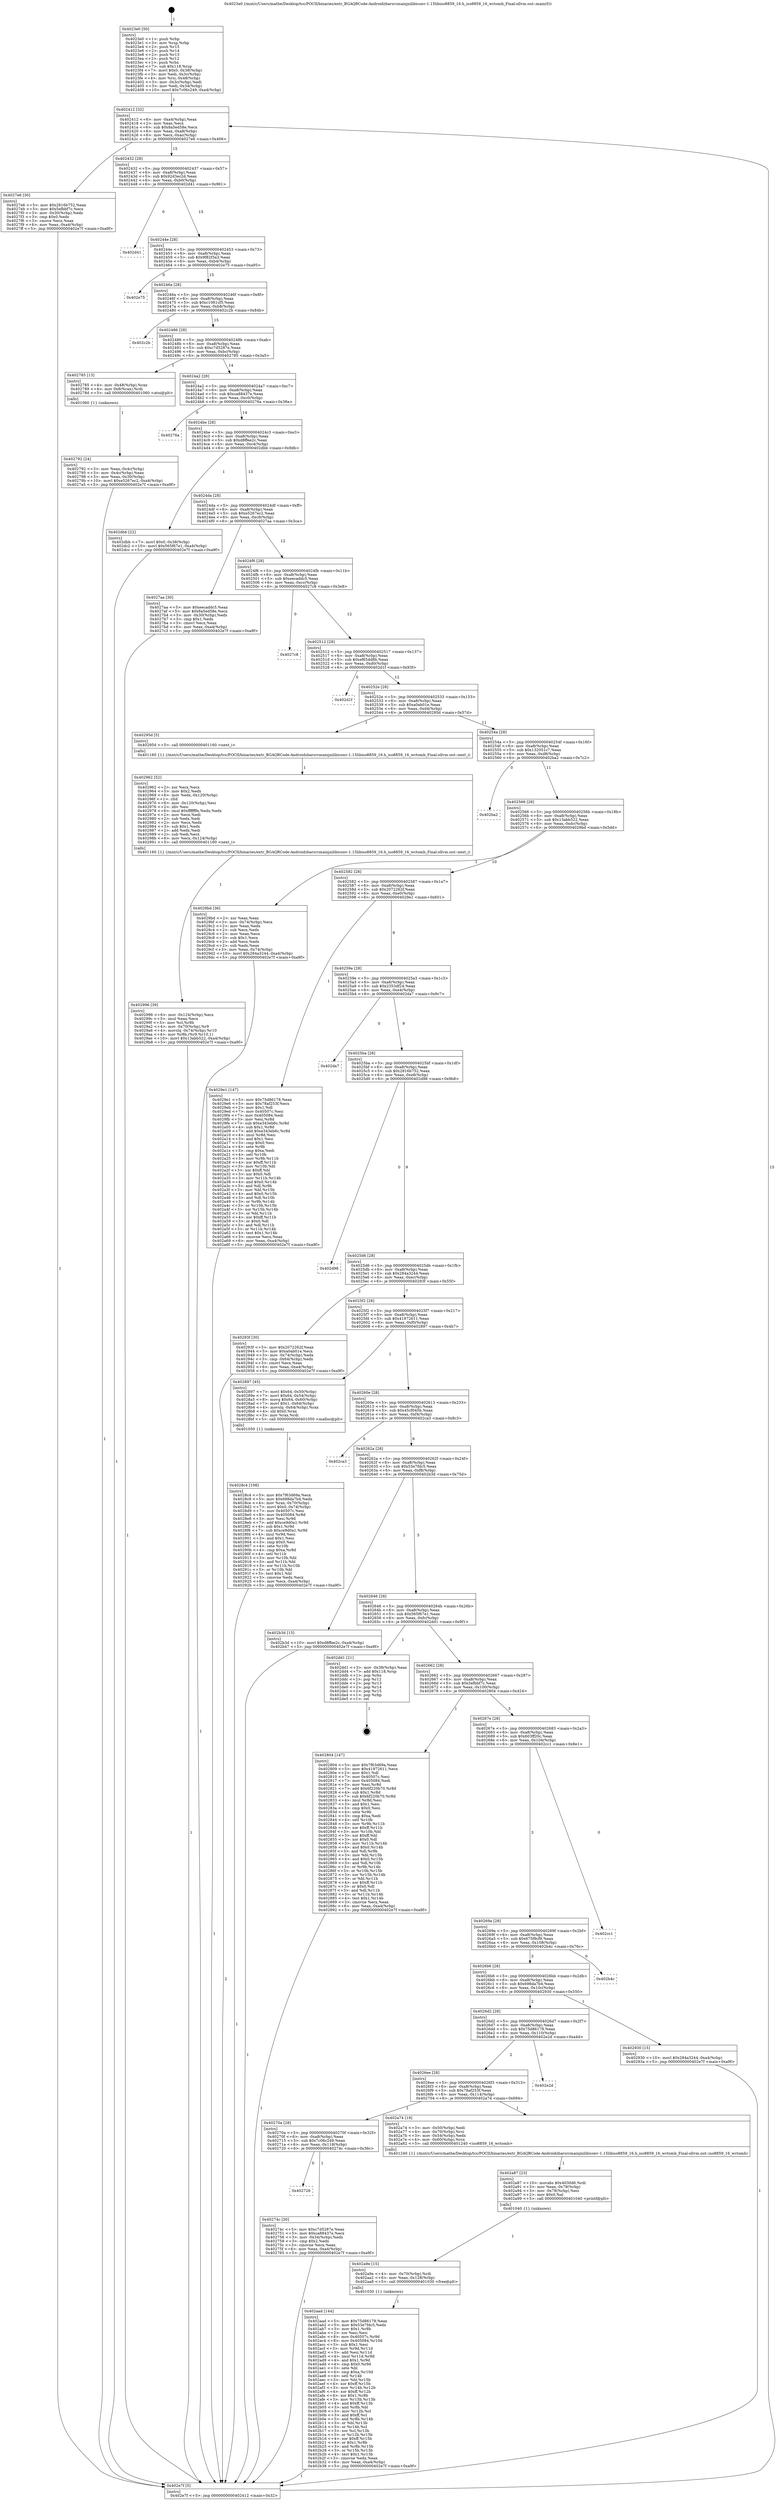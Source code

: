 digraph "0x4023e0" {
  label = "0x4023e0 (/mnt/c/Users/mathe/Desktop/tcc/POCII/binaries/extr_BGAQRCode-Androidzbarsrcmainjnilibiconv-1.15libiso8859_16.h_iso8859_16_wctomb_Final-ollvm.out::main(0))"
  labelloc = "t"
  node[shape=record]

  Entry [label="",width=0.3,height=0.3,shape=circle,fillcolor=black,style=filled]
  "0x402412" [label="{
     0x402412 [32]\l
     | [instrs]\l
     &nbsp;&nbsp;0x402412 \<+6\>: mov -0xa4(%rbp),%eax\l
     &nbsp;&nbsp;0x402418 \<+2\>: mov %eax,%ecx\l
     &nbsp;&nbsp;0x40241a \<+6\>: sub $0x8a5ed58e,%ecx\l
     &nbsp;&nbsp;0x402420 \<+6\>: mov %eax,-0xa8(%rbp)\l
     &nbsp;&nbsp;0x402426 \<+6\>: mov %ecx,-0xac(%rbp)\l
     &nbsp;&nbsp;0x40242c \<+6\>: je 00000000004027e6 \<main+0x406\>\l
  }"]
  "0x4027e6" [label="{
     0x4027e6 [30]\l
     | [instrs]\l
     &nbsp;&nbsp;0x4027e6 \<+5\>: mov $0x2816b752,%eax\l
     &nbsp;&nbsp;0x4027eb \<+5\>: mov $0x5efbbf7c,%ecx\l
     &nbsp;&nbsp;0x4027f0 \<+3\>: mov -0x30(%rbp),%edx\l
     &nbsp;&nbsp;0x4027f3 \<+3\>: cmp $0x0,%edx\l
     &nbsp;&nbsp;0x4027f6 \<+3\>: cmove %ecx,%eax\l
     &nbsp;&nbsp;0x4027f9 \<+6\>: mov %eax,-0xa4(%rbp)\l
     &nbsp;&nbsp;0x4027ff \<+5\>: jmp 0000000000402e7f \<main+0xa9f\>\l
  }"]
  "0x402432" [label="{
     0x402432 [28]\l
     | [instrs]\l
     &nbsp;&nbsp;0x402432 \<+5\>: jmp 0000000000402437 \<main+0x57\>\l
     &nbsp;&nbsp;0x402437 \<+6\>: mov -0xa8(%rbp),%eax\l
     &nbsp;&nbsp;0x40243d \<+5\>: sub $0x92d3ec2d,%eax\l
     &nbsp;&nbsp;0x402442 \<+6\>: mov %eax,-0xb0(%rbp)\l
     &nbsp;&nbsp;0x402448 \<+6\>: je 0000000000402d41 \<main+0x961\>\l
  }"]
  Exit [label="",width=0.3,height=0.3,shape=circle,fillcolor=black,style=filled,peripheries=2]
  "0x402d41" [label="{
     0x402d41\l
  }", style=dashed]
  "0x40244e" [label="{
     0x40244e [28]\l
     | [instrs]\l
     &nbsp;&nbsp;0x40244e \<+5\>: jmp 0000000000402453 \<main+0x73\>\l
     &nbsp;&nbsp;0x402453 \<+6\>: mov -0xa8(%rbp),%eax\l
     &nbsp;&nbsp;0x402459 \<+5\>: sub $0x9f82f3a3,%eax\l
     &nbsp;&nbsp;0x40245e \<+6\>: mov %eax,-0xb4(%rbp)\l
     &nbsp;&nbsp;0x402464 \<+6\>: je 0000000000402e75 \<main+0xa95\>\l
  }"]
  "0x402aad" [label="{
     0x402aad [144]\l
     | [instrs]\l
     &nbsp;&nbsp;0x402aad \<+5\>: mov $0x75d86178,%eax\l
     &nbsp;&nbsp;0x402ab2 \<+5\>: mov $0x53e7fdc5,%edx\l
     &nbsp;&nbsp;0x402ab7 \<+3\>: mov $0x1,%r8b\l
     &nbsp;&nbsp;0x402aba \<+2\>: xor %esi,%esi\l
     &nbsp;&nbsp;0x402abc \<+8\>: mov 0x40507c,%r9d\l
     &nbsp;&nbsp;0x402ac4 \<+8\>: mov 0x405084,%r10d\l
     &nbsp;&nbsp;0x402acc \<+3\>: sub $0x1,%esi\l
     &nbsp;&nbsp;0x402acf \<+3\>: mov %r9d,%r11d\l
     &nbsp;&nbsp;0x402ad2 \<+3\>: add %esi,%r11d\l
     &nbsp;&nbsp;0x402ad5 \<+4\>: imul %r11d,%r9d\l
     &nbsp;&nbsp;0x402ad9 \<+4\>: and $0x1,%r9d\l
     &nbsp;&nbsp;0x402add \<+4\>: cmp $0x0,%r9d\l
     &nbsp;&nbsp;0x402ae1 \<+3\>: sete %bl\l
     &nbsp;&nbsp;0x402ae4 \<+4\>: cmp $0xa,%r10d\l
     &nbsp;&nbsp;0x402ae8 \<+4\>: setl %r14b\l
     &nbsp;&nbsp;0x402aec \<+3\>: mov %bl,%r15b\l
     &nbsp;&nbsp;0x402aef \<+4\>: xor $0xff,%r15b\l
     &nbsp;&nbsp;0x402af3 \<+3\>: mov %r14b,%r12b\l
     &nbsp;&nbsp;0x402af6 \<+4\>: xor $0xff,%r12b\l
     &nbsp;&nbsp;0x402afa \<+4\>: xor $0x1,%r8b\l
     &nbsp;&nbsp;0x402afe \<+3\>: mov %r15b,%r13b\l
     &nbsp;&nbsp;0x402b01 \<+4\>: and $0xff,%r13b\l
     &nbsp;&nbsp;0x402b05 \<+3\>: and %r8b,%bl\l
     &nbsp;&nbsp;0x402b08 \<+3\>: mov %r12b,%cl\l
     &nbsp;&nbsp;0x402b0b \<+3\>: and $0xff,%cl\l
     &nbsp;&nbsp;0x402b0e \<+3\>: and %r8b,%r14b\l
     &nbsp;&nbsp;0x402b11 \<+3\>: or %bl,%r13b\l
     &nbsp;&nbsp;0x402b14 \<+3\>: or %r14b,%cl\l
     &nbsp;&nbsp;0x402b17 \<+3\>: xor %cl,%r13b\l
     &nbsp;&nbsp;0x402b1a \<+3\>: or %r12b,%r15b\l
     &nbsp;&nbsp;0x402b1d \<+4\>: xor $0xff,%r15b\l
     &nbsp;&nbsp;0x402b21 \<+4\>: or $0x1,%r8b\l
     &nbsp;&nbsp;0x402b25 \<+3\>: and %r8b,%r15b\l
     &nbsp;&nbsp;0x402b28 \<+3\>: or %r15b,%r13b\l
     &nbsp;&nbsp;0x402b2b \<+4\>: test $0x1,%r13b\l
     &nbsp;&nbsp;0x402b2f \<+3\>: cmovne %edx,%eax\l
     &nbsp;&nbsp;0x402b32 \<+6\>: mov %eax,-0xa4(%rbp)\l
     &nbsp;&nbsp;0x402b38 \<+5\>: jmp 0000000000402e7f \<main+0xa9f\>\l
  }"]
  "0x402e75" [label="{
     0x402e75\l
  }", style=dashed]
  "0x40246a" [label="{
     0x40246a [28]\l
     | [instrs]\l
     &nbsp;&nbsp;0x40246a \<+5\>: jmp 000000000040246f \<main+0x8f\>\l
     &nbsp;&nbsp;0x40246f \<+6\>: mov -0xa8(%rbp),%eax\l
     &nbsp;&nbsp;0x402475 \<+5\>: sub $0xc1081cf5,%eax\l
     &nbsp;&nbsp;0x40247a \<+6\>: mov %eax,-0xb8(%rbp)\l
     &nbsp;&nbsp;0x402480 \<+6\>: je 0000000000402c2b \<main+0x84b\>\l
  }"]
  "0x402a9e" [label="{
     0x402a9e [15]\l
     | [instrs]\l
     &nbsp;&nbsp;0x402a9e \<+4\>: mov -0x70(%rbp),%rdi\l
     &nbsp;&nbsp;0x402aa2 \<+6\>: mov %eax,-0x128(%rbp)\l
     &nbsp;&nbsp;0x402aa8 \<+5\>: call 0000000000401030 \<free@plt\>\l
     | [calls]\l
     &nbsp;&nbsp;0x401030 \{1\} (unknown)\l
  }"]
  "0x402c2b" [label="{
     0x402c2b\l
  }", style=dashed]
  "0x402486" [label="{
     0x402486 [28]\l
     | [instrs]\l
     &nbsp;&nbsp;0x402486 \<+5\>: jmp 000000000040248b \<main+0xab\>\l
     &nbsp;&nbsp;0x40248b \<+6\>: mov -0xa8(%rbp),%eax\l
     &nbsp;&nbsp;0x402491 \<+5\>: sub $0xc7d5287e,%eax\l
     &nbsp;&nbsp;0x402496 \<+6\>: mov %eax,-0xbc(%rbp)\l
     &nbsp;&nbsp;0x40249c \<+6\>: je 0000000000402785 \<main+0x3a5\>\l
  }"]
  "0x402a87" [label="{
     0x402a87 [23]\l
     | [instrs]\l
     &nbsp;&nbsp;0x402a87 \<+10\>: movabs $0x4030d6,%rdi\l
     &nbsp;&nbsp;0x402a91 \<+3\>: mov %eax,-0x78(%rbp)\l
     &nbsp;&nbsp;0x402a94 \<+3\>: mov -0x78(%rbp),%esi\l
     &nbsp;&nbsp;0x402a97 \<+2\>: mov $0x0,%al\l
     &nbsp;&nbsp;0x402a99 \<+5\>: call 0000000000401040 \<printf@plt\>\l
     | [calls]\l
     &nbsp;&nbsp;0x401040 \{1\} (unknown)\l
  }"]
  "0x402785" [label="{
     0x402785 [13]\l
     | [instrs]\l
     &nbsp;&nbsp;0x402785 \<+4\>: mov -0x48(%rbp),%rax\l
     &nbsp;&nbsp;0x402789 \<+4\>: mov 0x8(%rax),%rdi\l
     &nbsp;&nbsp;0x40278d \<+5\>: call 0000000000401060 \<atoi@plt\>\l
     | [calls]\l
     &nbsp;&nbsp;0x401060 \{1\} (unknown)\l
  }"]
  "0x4024a2" [label="{
     0x4024a2 [28]\l
     | [instrs]\l
     &nbsp;&nbsp;0x4024a2 \<+5\>: jmp 00000000004024a7 \<main+0xc7\>\l
     &nbsp;&nbsp;0x4024a7 \<+6\>: mov -0xa8(%rbp),%eax\l
     &nbsp;&nbsp;0x4024ad \<+5\>: sub $0xca88437e,%eax\l
     &nbsp;&nbsp;0x4024b2 \<+6\>: mov %eax,-0xc0(%rbp)\l
     &nbsp;&nbsp;0x4024b8 \<+6\>: je 000000000040276a \<main+0x38a\>\l
  }"]
  "0x402996" [label="{
     0x402996 [39]\l
     | [instrs]\l
     &nbsp;&nbsp;0x402996 \<+6\>: mov -0x124(%rbp),%ecx\l
     &nbsp;&nbsp;0x40299c \<+3\>: imul %eax,%ecx\l
     &nbsp;&nbsp;0x40299f \<+3\>: mov %cl,%r8b\l
     &nbsp;&nbsp;0x4029a2 \<+4\>: mov -0x70(%rbp),%r9\l
     &nbsp;&nbsp;0x4029a6 \<+4\>: movslq -0x74(%rbp),%r10\l
     &nbsp;&nbsp;0x4029aa \<+4\>: mov %r8b,(%r9,%r10,1)\l
     &nbsp;&nbsp;0x4029ae \<+10\>: movl $0x13abb522,-0xa4(%rbp)\l
     &nbsp;&nbsp;0x4029b8 \<+5\>: jmp 0000000000402e7f \<main+0xa9f\>\l
  }"]
  "0x40276a" [label="{
     0x40276a\l
  }", style=dashed]
  "0x4024be" [label="{
     0x4024be [28]\l
     | [instrs]\l
     &nbsp;&nbsp;0x4024be \<+5\>: jmp 00000000004024c3 \<main+0xe3\>\l
     &nbsp;&nbsp;0x4024c3 \<+6\>: mov -0xa8(%rbp),%eax\l
     &nbsp;&nbsp;0x4024c9 \<+5\>: sub $0xd8ffee2c,%eax\l
     &nbsp;&nbsp;0x4024ce \<+6\>: mov %eax,-0xc4(%rbp)\l
     &nbsp;&nbsp;0x4024d4 \<+6\>: je 0000000000402dbb \<main+0x9db\>\l
  }"]
  "0x402962" [label="{
     0x402962 [52]\l
     | [instrs]\l
     &nbsp;&nbsp;0x402962 \<+2\>: xor %ecx,%ecx\l
     &nbsp;&nbsp;0x402964 \<+5\>: mov $0x2,%edx\l
     &nbsp;&nbsp;0x402969 \<+6\>: mov %edx,-0x120(%rbp)\l
     &nbsp;&nbsp;0x40296f \<+1\>: cltd\l
     &nbsp;&nbsp;0x402970 \<+6\>: mov -0x120(%rbp),%esi\l
     &nbsp;&nbsp;0x402976 \<+2\>: idiv %esi\l
     &nbsp;&nbsp;0x402978 \<+6\>: imul $0xfffffffe,%edx,%edx\l
     &nbsp;&nbsp;0x40297e \<+2\>: mov %ecx,%edi\l
     &nbsp;&nbsp;0x402980 \<+2\>: sub %edx,%edi\l
     &nbsp;&nbsp;0x402982 \<+2\>: mov %ecx,%edx\l
     &nbsp;&nbsp;0x402984 \<+3\>: sub $0x1,%edx\l
     &nbsp;&nbsp;0x402987 \<+2\>: add %edx,%edi\l
     &nbsp;&nbsp;0x402989 \<+2\>: sub %edi,%ecx\l
     &nbsp;&nbsp;0x40298b \<+6\>: mov %ecx,-0x124(%rbp)\l
     &nbsp;&nbsp;0x402991 \<+5\>: call 0000000000401160 \<next_i\>\l
     | [calls]\l
     &nbsp;&nbsp;0x401160 \{1\} (/mnt/c/Users/mathe/Desktop/tcc/POCII/binaries/extr_BGAQRCode-Androidzbarsrcmainjnilibiconv-1.15libiso8859_16.h_iso8859_16_wctomb_Final-ollvm.out::next_i)\l
  }"]
  "0x402dbb" [label="{
     0x402dbb [22]\l
     | [instrs]\l
     &nbsp;&nbsp;0x402dbb \<+7\>: movl $0x0,-0x38(%rbp)\l
     &nbsp;&nbsp;0x402dc2 \<+10\>: movl $0x565f67e1,-0xa4(%rbp)\l
     &nbsp;&nbsp;0x402dcc \<+5\>: jmp 0000000000402e7f \<main+0xa9f\>\l
  }"]
  "0x4024da" [label="{
     0x4024da [28]\l
     | [instrs]\l
     &nbsp;&nbsp;0x4024da \<+5\>: jmp 00000000004024df \<main+0xff\>\l
     &nbsp;&nbsp;0x4024df \<+6\>: mov -0xa8(%rbp),%eax\l
     &nbsp;&nbsp;0x4024e5 \<+5\>: sub $0xe5267ec2,%eax\l
     &nbsp;&nbsp;0x4024ea \<+6\>: mov %eax,-0xc8(%rbp)\l
     &nbsp;&nbsp;0x4024f0 \<+6\>: je 00000000004027aa \<main+0x3ca\>\l
  }"]
  "0x4028c4" [label="{
     0x4028c4 [108]\l
     | [instrs]\l
     &nbsp;&nbsp;0x4028c4 \<+5\>: mov $0x7f63d69a,%ecx\l
     &nbsp;&nbsp;0x4028c9 \<+5\>: mov $0x698da7b4,%edx\l
     &nbsp;&nbsp;0x4028ce \<+4\>: mov %rax,-0x70(%rbp)\l
     &nbsp;&nbsp;0x4028d2 \<+7\>: movl $0x0,-0x74(%rbp)\l
     &nbsp;&nbsp;0x4028d9 \<+7\>: mov 0x40507c,%esi\l
     &nbsp;&nbsp;0x4028e0 \<+8\>: mov 0x405084,%r8d\l
     &nbsp;&nbsp;0x4028e8 \<+3\>: mov %esi,%r9d\l
     &nbsp;&nbsp;0x4028eb \<+7\>: add $0xce9d0a1,%r9d\l
     &nbsp;&nbsp;0x4028f2 \<+4\>: sub $0x1,%r9d\l
     &nbsp;&nbsp;0x4028f6 \<+7\>: sub $0xce9d0a1,%r9d\l
     &nbsp;&nbsp;0x4028fd \<+4\>: imul %r9d,%esi\l
     &nbsp;&nbsp;0x402901 \<+3\>: and $0x1,%esi\l
     &nbsp;&nbsp;0x402904 \<+3\>: cmp $0x0,%esi\l
     &nbsp;&nbsp;0x402907 \<+4\>: sete %r10b\l
     &nbsp;&nbsp;0x40290b \<+4\>: cmp $0xa,%r8d\l
     &nbsp;&nbsp;0x40290f \<+4\>: setl %r11b\l
     &nbsp;&nbsp;0x402913 \<+3\>: mov %r10b,%bl\l
     &nbsp;&nbsp;0x402916 \<+3\>: and %r11b,%bl\l
     &nbsp;&nbsp;0x402919 \<+3\>: xor %r11b,%r10b\l
     &nbsp;&nbsp;0x40291c \<+3\>: or %r10b,%bl\l
     &nbsp;&nbsp;0x40291f \<+3\>: test $0x1,%bl\l
     &nbsp;&nbsp;0x402922 \<+3\>: cmovne %edx,%ecx\l
     &nbsp;&nbsp;0x402925 \<+6\>: mov %ecx,-0xa4(%rbp)\l
     &nbsp;&nbsp;0x40292b \<+5\>: jmp 0000000000402e7f \<main+0xa9f\>\l
  }"]
  "0x4027aa" [label="{
     0x4027aa [30]\l
     | [instrs]\l
     &nbsp;&nbsp;0x4027aa \<+5\>: mov $0xeecaddc5,%eax\l
     &nbsp;&nbsp;0x4027af \<+5\>: mov $0x8a5ed58e,%ecx\l
     &nbsp;&nbsp;0x4027b4 \<+3\>: mov -0x30(%rbp),%edx\l
     &nbsp;&nbsp;0x4027b7 \<+3\>: cmp $0x1,%edx\l
     &nbsp;&nbsp;0x4027ba \<+3\>: cmovl %ecx,%eax\l
     &nbsp;&nbsp;0x4027bd \<+6\>: mov %eax,-0xa4(%rbp)\l
     &nbsp;&nbsp;0x4027c3 \<+5\>: jmp 0000000000402e7f \<main+0xa9f\>\l
  }"]
  "0x4024f6" [label="{
     0x4024f6 [28]\l
     | [instrs]\l
     &nbsp;&nbsp;0x4024f6 \<+5\>: jmp 00000000004024fb \<main+0x11b\>\l
     &nbsp;&nbsp;0x4024fb \<+6\>: mov -0xa8(%rbp),%eax\l
     &nbsp;&nbsp;0x402501 \<+5\>: sub $0xeecaddc5,%eax\l
     &nbsp;&nbsp;0x402506 \<+6\>: mov %eax,-0xcc(%rbp)\l
     &nbsp;&nbsp;0x40250c \<+6\>: je 00000000004027c8 \<main+0x3e8\>\l
  }"]
  "0x402792" [label="{
     0x402792 [24]\l
     | [instrs]\l
     &nbsp;&nbsp;0x402792 \<+3\>: mov %eax,-0x4c(%rbp)\l
     &nbsp;&nbsp;0x402795 \<+3\>: mov -0x4c(%rbp),%eax\l
     &nbsp;&nbsp;0x402798 \<+3\>: mov %eax,-0x30(%rbp)\l
     &nbsp;&nbsp;0x40279b \<+10\>: movl $0xe5267ec2,-0xa4(%rbp)\l
     &nbsp;&nbsp;0x4027a5 \<+5\>: jmp 0000000000402e7f \<main+0xa9f\>\l
  }"]
  "0x4027c8" [label="{
     0x4027c8\l
  }", style=dashed]
  "0x402512" [label="{
     0x402512 [28]\l
     | [instrs]\l
     &nbsp;&nbsp;0x402512 \<+5\>: jmp 0000000000402517 \<main+0x137\>\l
     &nbsp;&nbsp;0x402517 \<+6\>: mov -0xa8(%rbp),%eax\l
     &nbsp;&nbsp;0x40251d \<+5\>: sub $0xef654d8b,%eax\l
     &nbsp;&nbsp;0x402522 \<+6\>: mov %eax,-0xd0(%rbp)\l
     &nbsp;&nbsp;0x402528 \<+6\>: je 0000000000402d1f \<main+0x93f\>\l
  }"]
  "0x4023e0" [label="{
     0x4023e0 [50]\l
     | [instrs]\l
     &nbsp;&nbsp;0x4023e0 \<+1\>: push %rbp\l
     &nbsp;&nbsp;0x4023e1 \<+3\>: mov %rsp,%rbp\l
     &nbsp;&nbsp;0x4023e4 \<+2\>: push %r15\l
     &nbsp;&nbsp;0x4023e6 \<+2\>: push %r14\l
     &nbsp;&nbsp;0x4023e8 \<+2\>: push %r13\l
     &nbsp;&nbsp;0x4023ea \<+2\>: push %r12\l
     &nbsp;&nbsp;0x4023ec \<+1\>: push %rbx\l
     &nbsp;&nbsp;0x4023ed \<+7\>: sub $0x118,%rsp\l
     &nbsp;&nbsp;0x4023f4 \<+7\>: movl $0x0,-0x38(%rbp)\l
     &nbsp;&nbsp;0x4023fb \<+3\>: mov %edi,-0x3c(%rbp)\l
     &nbsp;&nbsp;0x4023fe \<+4\>: mov %rsi,-0x48(%rbp)\l
     &nbsp;&nbsp;0x402402 \<+3\>: mov -0x3c(%rbp),%edi\l
     &nbsp;&nbsp;0x402405 \<+3\>: mov %edi,-0x34(%rbp)\l
     &nbsp;&nbsp;0x402408 \<+10\>: movl $0x7c06c249,-0xa4(%rbp)\l
  }"]
  "0x402d1f" [label="{
     0x402d1f\l
  }", style=dashed]
  "0x40252e" [label="{
     0x40252e [28]\l
     | [instrs]\l
     &nbsp;&nbsp;0x40252e \<+5\>: jmp 0000000000402533 \<main+0x153\>\l
     &nbsp;&nbsp;0x402533 \<+6\>: mov -0xa8(%rbp),%eax\l
     &nbsp;&nbsp;0x402539 \<+5\>: sub $0xa0ab01e,%eax\l
     &nbsp;&nbsp;0x40253e \<+6\>: mov %eax,-0xd4(%rbp)\l
     &nbsp;&nbsp;0x402544 \<+6\>: je 000000000040295d \<main+0x57d\>\l
  }"]
  "0x402e7f" [label="{
     0x402e7f [5]\l
     | [instrs]\l
     &nbsp;&nbsp;0x402e7f \<+5\>: jmp 0000000000402412 \<main+0x32\>\l
  }"]
  "0x40295d" [label="{
     0x40295d [5]\l
     | [instrs]\l
     &nbsp;&nbsp;0x40295d \<+5\>: call 0000000000401160 \<next_i\>\l
     | [calls]\l
     &nbsp;&nbsp;0x401160 \{1\} (/mnt/c/Users/mathe/Desktop/tcc/POCII/binaries/extr_BGAQRCode-Androidzbarsrcmainjnilibiconv-1.15libiso8859_16.h_iso8859_16_wctomb_Final-ollvm.out::next_i)\l
  }"]
  "0x40254a" [label="{
     0x40254a [28]\l
     | [instrs]\l
     &nbsp;&nbsp;0x40254a \<+5\>: jmp 000000000040254f \<main+0x16f\>\l
     &nbsp;&nbsp;0x40254f \<+6\>: mov -0xa8(%rbp),%eax\l
     &nbsp;&nbsp;0x402555 \<+5\>: sub $0x132051c7,%eax\l
     &nbsp;&nbsp;0x40255a \<+6\>: mov %eax,-0xd8(%rbp)\l
     &nbsp;&nbsp;0x402560 \<+6\>: je 0000000000402ba2 \<main+0x7c2\>\l
  }"]
  "0x402726" [label="{
     0x402726\l
  }", style=dashed]
  "0x402ba2" [label="{
     0x402ba2\l
  }", style=dashed]
  "0x402566" [label="{
     0x402566 [28]\l
     | [instrs]\l
     &nbsp;&nbsp;0x402566 \<+5\>: jmp 000000000040256b \<main+0x18b\>\l
     &nbsp;&nbsp;0x40256b \<+6\>: mov -0xa8(%rbp),%eax\l
     &nbsp;&nbsp;0x402571 \<+5\>: sub $0x13abb522,%eax\l
     &nbsp;&nbsp;0x402576 \<+6\>: mov %eax,-0xdc(%rbp)\l
     &nbsp;&nbsp;0x40257c \<+6\>: je 00000000004029bd \<main+0x5dd\>\l
  }"]
  "0x40274c" [label="{
     0x40274c [30]\l
     | [instrs]\l
     &nbsp;&nbsp;0x40274c \<+5\>: mov $0xc7d5287e,%eax\l
     &nbsp;&nbsp;0x402751 \<+5\>: mov $0xca88437e,%ecx\l
     &nbsp;&nbsp;0x402756 \<+3\>: mov -0x34(%rbp),%edx\l
     &nbsp;&nbsp;0x402759 \<+3\>: cmp $0x2,%edx\l
     &nbsp;&nbsp;0x40275c \<+3\>: cmovne %ecx,%eax\l
     &nbsp;&nbsp;0x40275f \<+6\>: mov %eax,-0xa4(%rbp)\l
     &nbsp;&nbsp;0x402765 \<+5\>: jmp 0000000000402e7f \<main+0xa9f\>\l
  }"]
  "0x4029bd" [label="{
     0x4029bd [36]\l
     | [instrs]\l
     &nbsp;&nbsp;0x4029bd \<+2\>: xor %eax,%eax\l
     &nbsp;&nbsp;0x4029bf \<+3\>: mov -0x74(%rbp),%ecx\l
     &nbsp;&nbsp;0x4029c2 \<+2\>: mov %eax,%edx\l
     &nbsp;&nbsp;0x4029c4 \<+2\>: sub %ecx,%edx\l
     &nbsp;&nbsp;0x4029c6 \<+2\>: mov %eax,%ecx\l
     &nbsp;&nbsp;0x4029c8 \<+3\>: sub $0x1,%ecx\l
     &nbsp;&nbsp;0x4029cb \<+2\>: add %ecx,%edx\l
     &nbsp;&nbsp;0x4029cd \<+2\>: sub %edx,%eax\l
     &nbsp;&nbsp;0x4029cf \<+3\>: mov %eax,-0x74(%rbp)\l
     &nbsp;&nbsp;0x4029d2 \<+10\>: movl $0x284a3244,-0xa4(%rbp)\l
     &nbsp;&nbsp;0x4029dc \<+5\>: jmp 0000000000402e7f \<main+0xa9f\>\l
  }"]
  "0x402582" [label="{
     0x402582 [28]\l
     | [instrs]\l
     &nbsp;&nbsp;0x402582 \<+5\>: jmp 0000000000402587 \<main+0x1a7\>\l
     &nbsp;&nbsp;0x402587 \<+6\>: mov -0xa8(%rbp),%eax\l
     &nbsp;&nbsp;0x40258d \<+5\>: sub $0x2072262f,%eax\l
     &nbsp;&nbsp;0x402592 \<+6\>: mov %eax,-0xe0(%rbp)\l
     &nbsp;&nbsp;0x402598 \<+6\>: je 00000000004029e1 \<main+0x601\>\l
  }"]
  "0x40270a" [label="{
     0x40270a [28]\l
     | [instrs]\l
     &nbsp;&nbsp;0x40270a \<+5\>: jmp 000000000040270f \<main+0x32f\>\l
     &nbsp;&nbsp;0x40270f \<+6\>: mov -0xa8(%rbp),%eax\l
     &nbsp;&nbsp;0x402715 \<+5\>: sub $0x7c06c249,%eax\l
     &nbsp;&nbsp;0x40271a \<+6\>: mov %eax,-0x118(%rbp)\l
     &nbsp;&nbsp;0x402720 \<+6\>: je 000000000040274c \<main+0x36c\>\l
  }"]
  "0x4029e1" [label="{
     0x4029e1 [147]\l
     | [instrs]\l
     &nbsp;&nbsp;0x4029e1 \<+5\>: mov $0x75d86178,%eax\l
     &nbsp;&nbsp;0x4029e6 \<+5\>: mov $0x78af253f,%ecx\l
     &nbsp;&nbsp;0x4029eb \<+2\>: mov $0x1,%dl\l
     &nbsp;&nbsp;0x4029ed \<+7\>: mov 0x40507c,%esi\l
     &nbsp;&nbsp;0x4029f4 \<+7\>: mov 0x405084,%edi\l
     &nbsp;&nbsp;0x4029fb \<+3\>: mov %esi,%r8d\l
     &nbsp;&nbsp;0x4029fe \<+7\>: sub $0xe343eb6c,%r8d\l
     &nbsp;&nbsp;0x402a05 \<+4\>: sub $0x1,%r8d\l
     &nbsp;&nbsp;0x402a09 \<+7\>: add $0xe343eb6c,%r8d\l
     &nbsp;&nbsp;0x402a10 \<+4\>: imul %r8d,%esi\l
     &nbsp;&nbsp;0x402a14 \<+3\>: and $0x1,%esi\l
     &nbsp;&nbsp;0x402a17 \<+3\>: cmp $0x0,%esi\l
     &nbsp;&nbsp;0x402a1a \<+4\>: sete %r9b\l
     &nbsp;&nbsp;0x402a1e \<+3\>: cmp $0xa,%edi\l
     &nbsp;&nbsp;0x402a21 \<+4\>: setl %r10b\l
     &nbsp;&nbsp;0x402a25 \<+3\>: mov %r9b,%r11b\l
     &nbsp;&nbsp;0x402a28 \<+4\>: xor $0xff,%r11b\l
     &nbsp;&nbsp;0x402a2c \<+3\>: mov %r10b,%bl\l
     &nbsp;&nbsp;0x402a2f \<+3\>: xor $0xff,%bl\l
     &nbsp;&nbsp;0x402a32 \<+3\>: xor $0x0,%dl\l
     &nbsp;&nbsp;0x402a35 \<+3\>: mov %r11b,%r14b\l
     &nbsp;&nbsp;0x402a38 \<+4\>: and $0x0,%r14b\l
     &nbsp;&nbsp;0x402a3c \<+3\>: and %dl,%r9b\l
     &nbsp;&nbsp;0x402a3f \<+3\>: mov %bl,%r15b\l
     &nbsp;&nbsp;0x402a42 \<+4\>: and $0x0,%r15b\l
     &nbsp;&nbsp;0x402a46 \<+3\>: and %dl,%r10b\l
     &nbsp;&nbsp;0x402a49 \<+3\>: or %r9b,%r14b\l
     &nbsp;&nbsp;0x402a4c \<+3\>: or %r10b,%r15b\l
     &nbsp;&nbsp;0x402a4f \<+3\>: xor %r15b,%r14b\l
     &nbsp;&nbsp;0x402a52 \<+3\>: or %bl,%r11b\l
     &nbsp;&nbsp;0x402a55 \<+4\>: xor $0xff,%r11b\l
     &nbsp;&nbsp;0x402a59 \<+3\>: or $0x0,%dl\l
     &nbsp;&nbsp;0x402a5c \<+3\>: and %dl,%r11b\l
     &nbsp;&nbsp;0x402a5f \<+3\>: or %r11b,%r14b\l
     &nbsp;&nbsp;0x402a62 \<+4\>: test $0x1,%r14b\l
     &nbsp;&nbsp;0x402a66 \<+3\>: cmovne %ecx,%eax\l
     &nbsp;&nbsp;0x402a69 \<+6\>: mov %eax,-0xa4(%rbp)\l
     &nbsp;&nbsp;0x402a6f \<+5\>: jmp 0000000000402e7f \<main+0xa9f\>\l
  }"]
  "0x40259e" [label="{
     0x40259e [28]\l
     | [instrs]\l
     &nbsp;&nbsp;0x40259e \<+5\>: jmp 00000000004025a3 \<main+0x1c3\>\l
     &nbsp;&nbsp;0x4025a3 \<+6\>: mov -0xa8(%rbp),%eax\l
     &nbsp;&nbsp;0x4025a9 \<+5\>: sub $0x2353df24,%eax\l
     &nbsp;&nbsp;0x4025ae \<+6\>: mov %eax,-0xe4(%rbp)\l
     &nbsp;&nbsp;0x4025b4 \<+6\>: je 0000000000402da7 \<main+0x9c7\>\l
  }"]
  "0x402a74" [label="{
     0x402a74 [19]\l
     | [instrs]\l
     &nbsp;&nbsp;0x402a74 \<+3\>: mov -0x50(%rbp),%edi\l
     &nbsp;&nbsp;0x402a77 \<+4\>: mov -0x70(%rbp),%rsi\l
     &nbsp;&nbsp;0x402a7b \<+3\>: mov -0x54(%rbp),%edx\l
     &nbsp;&nbsp;0x402a7e \<+4\>: mov -0x60(%rbp),%rcx\l
     &nbsp;&nbsp;0x402a82 \<+5\>: call 0000000000401240 \<iso8859_16_wctomb\>\l
     | [calls]\l
     &nbsp;&nbsp;0x401240 \{1\} (/mnt/c/Users/mathe/Desktop/tcc/POCII/binaries/extr_BGAQRCode-Androidzbarsrcmainjnilibiconv-1.15libiso8859_16.h_iso8859_16_wctomb_Final-ollvm.out::iso8859_16_wctomb)\l
  }"]
  "0x402da7" [label="{
     0x402da7\l
  }", style=dashed]
  "0x4025ba" [label="{
     0x4025ba [28]\l
     | [instrs]\l
     &nbsp;&nbsp;0x4025ba \<+5\>: jmp 00000000004025bf \<main+0x1df\>\l
     &nbsp;&nbsp;0x4025bf \<+6\>: mov -0xa8(%rbp),%eax\l
     &nbsp;&nbsp;0x4025c5 \<+5\>: sub $0x2816b752,%eax\l
     &nbsp;&nbsp;0x4025ca \<+6\>: mov %eax,-0xe8(%rbp)\l
     &nbsp;&nbsp;0x4025d0 \<+6\>: je 0000000000402d98 \<main+0x9b8\>\l
  }"]
  "0x4026ee" [label="{
     0x4026ee [28]\l
     | [instrs]\l
     &nbsp;&nbsp;0x4026ee \<+5\>: jmp 00000000004026f3 \<main+0x313\>\l
     &nbsp;&nbsp;0x4026f3 \<+6\>: mov -0xa8(%rbp),%eax\l
     &nbsp;&nbsp;0x4026f9 \<+5\>: sub $0x78af253f,%eax\l
     &nbsp;&nbsp;0x4026fe \<+6\>: mov %eax,-0x114(%rbp)\l
     &nbsp;&nbsp;0x402704 \<+6\>: je 0000000000402a74 \<main+0x694\>\l
  }"]
  "0x402d98" [label="{
     0x402d98\l
  }", style=dashed]
  "0x4025d6" [label="{
     0x4025d6 [28]\l
     | [instrs]\l
     &nbsp;&nbsp;0x4025d6 \<+5\>: jmp 00000000004025db \<main+0x1fb\>\l
     &nbsp;&nbsp;0x4025db \<+6\>: mov -0xa8(%rbp),%eax\l
     &nbsp;&nbsp;0x4025e1 \<+5\>: sub $0x284a3244,%eax\l
     &nbsp;&nbsp;0x4025e6 \<+6\>: mov %eax,-0xec(%rbp)\l
     &nbsp;&nbsp;0x4025ec \<+6\>: je 000000000040293f \<main+0x55f\>\l
  }"]
  "0x402e2d" [label="{
     0x402e2d\l
  }", style=dashed]
  "0x40293f" [label="{
     0x40293f [30]\l
     | [instrs]\l
     &nbsp;&nbsp;0x40293f \<+5\>: mov $0x2072262f,%eax\l
     &nbsp;&nbsp;0x402944 \<+5\>: mov $0xa0ab01e,%ecx\l
     &nbsp;&nbsp;0x402949 \<+3\>: mov -0x74(%rbp),%edx\l
     &nbsp;&nbsp;0x40294c \<+3\>: cmp -0x64(%rbp),%edx\l
     &nbsp;&nbsp;0x40294f \<+3\>: cmovl %ecx,%eax\l
     &nbsp;&nbsp;0x402952 \<+6\>: mov %eax,-0xa4(%rbp)\l
     &nbsp;&nbsp;0x402958 \<+5\>: jmp 0000000000402e7f \<main+0xa9f\>\l
  }"]
  "0x4025f2" [label="{
     0x4025f2 [28]\l
     | [instrs]\l
     &nbsp;&nbsp;0x4025f2 \<+5\>: jmp 00000000004025f7 \<main+0x217\>\l
     &nbsp;&nbsp;0x4025f7 \<+6\>: mov -0xa8(%rbp),%eax\l
     &nbsp;&nbsp;0x4025fd \<+5\>: sub $0x41972611,%eax\l
     &nbsp;&nbsp;0x402602 \<+6\>: mov %eax,-0xf0(%rbp)\l
     &nbsp;&nbsp;0x402608 \<+6\>: je 0000000000402897 \<main+0x4b7\>\l
  }"]
  "0x4026d2" [label="{
     0x4026d2 [28]\l
     | [instrs]\l
     &nbsp;&nbsp;0x4026d2 \<+5\>: jmp 00000000004026d7 \<main+0x2f7\>\l
     &nbsp;&nbsp;0x4026d7 \<+6\>: mov -0xa8(%rbp),%eax\l
     &nbsp;&nbsp;0x4026dd \<+5\>: sub $0x75d86178,%eax\l
     &nbsp;&nbsp;0x4026e2 \<+6\>: mov %eax,-0x110(%rbp)\l
     &nbsp;&nbsp;0x4026e8 \<+6\>: je 0000000000402e2d \<main+0xa4d\>\l
  }"]
  "0x402897" [label="{
     0x402897 [45]\l
     | [instrs]\l
     &nbsp;&nbsp;0x402897 \<+7\>: movl $0x64,-0x50(%rbp)\l
     &nbsp;&nbsp;0x40289e \<+7\>: movl $0x64,-0x54(%rbp)\l
     &nbsp;&nbsp;0x4028a5 \<+8\>: movq $0x64,-0x60(%rbp)\l
     &nbsp;&nbsp;0x4028ad \<+7\>: movl $0x1,-0x64(%rbp)\l
     &nbsp;&nbsp;0x4028b4 \<+4\>: movslq -0x64(%rbp),%rax\l
     &nbsp;&nbsp;0x4028b8 \<+4\>: shl $0x0,%rax\l
     &nbsp;&nbsp;0x4028bc \<+3\>: mov %rax,%rdi\l
     &nbsp;&nbsp;0x4028bf \<+5\>: call 0000000000401050 \<malloc@plt\>\l
     | [calls]\l
     &nbsp;&nbsp;0x401050 \{1\} (unknown)\l
  }"]
  "0x40260e" [label="{
     0x40260e [28]\l
     | [instrs]\l
     &nbsp;&nbsp;0x40260e \<+5\>: jmp 0000000000402613 \<main+0x233\>\l
     &nbsp;&nbsp;0x402613 \<+6\>: mov -0xa8(%rbp),%eax\l
     &nbsp;&nbsp;0x402619 \<+5\>: sub $0x45cf045b,%eax\l
     &nbsp;&nbsp;0x40261e \<+6\>: mov %eax,-0xf4(%rbp)\l
     &nbsp;&nbsp;0x402624 \<+6\>: je 0000000000402ca3 \<main+0x8c3\>\l
  }"]
  "0x402930" [label="{
     0x402930 [15]\l
     | [instrs]\l
     &nbsp;&nbsp;0x402930 \<+10\>: movl $0x284a3244,-0xa4(%rbp)\l
     &nbsp;&nbsp;0x40293a \<+5\>: jmp 0000000000402e7f \<main+0xa9f\>\l
  }"]
  "0x402ca3" [label="{
     0x402ca3\l
  }", style=dashed]
  "0x40262a" [label="{
     0x40262a [28]\l
     | [instrs]\l
     &nbsp;&nbsp;0x40262a \<+5\>: jmp 000000000040262f \<main+0x24f\>\l
     &nbsp;&nbsp;0x40262f \<+6\>: mov -0xa8(%rbp),%eax\l
     &nbsp;&nbsp;0x402635 \<+5\>: sub $0x53e7fdc5,%eax\l
     &nbsp;&nbsp;0x40263a \<+6\>: mov %eax,-0xf8(%rbp)\l
     &nbsp;&nbsp;0x402640 \<+6\>: je 0000000000402b3d \<main+0x75d\>\l
  }"]
  "0x4026b6" [label="{
     0x4026b6 [28]\l
     | [instrs]\l
     &nbsp;&nbsp;0x4026b6 \<+5\>: jmp 00000000004026bb \<main+0x2db\>\l
     &nbsp;&nbsp;0x4026bb \<+6\>: mov -0xa8(%rbp),%eax\l
     &nbsp;&nbsp;0x4026c1 \<+5\>: sub $0x698da7b4,%eax\l
     &nbsp;&nbsp;0x4026c6 \<+6\>: mov %eax,-0x10c(%rbp)\l
     &nbsp;&nbsp;0x4026cc \<+6\>: je 0000000000402930 \<main+0x550\>\l
  }"]
  "0x402b3d" [label="{
     0x402b3d [15]\l
     | [instrs]\l
     &nbsp;&nbsp;0x402b3d \<+10\>: movl $0xd8ffee2c,-0xa4(%rbp)\l
     &nbsp;&nbsp;0x402b47 \<+5\>: jmp 0000000000402e7f \<main+0xa9f\>\l
  }"]
  "0x402646" [label="{
     0x402646 [28]\l
     | [instrs]\l
     &nbsp;&nbsp;0x402646 \<+5\>: jmp 000000000040264b \<main+0x26b\>\l
     &nbsp;&nbsp;0x40264b \<+6\>: mov -0xa8(%rbp),%eax\l
     &nbsp;&nbsp;0x402651 \<+5\>: sub $0x565f67e1,%eax\l
     &nbsp;&nbsp;0x402656 \<+6\>: mov %eax,-0xfc(%rbp)\l
     &nbsp;&nbsp;0x40265c \<+6\>: je 0000000000402dd1 \<main+0x9f1\>\l
  }"]
  "0x402b4c" [label="{
     0x402b4c\l
  }", style=dashed]
  "0x402dd1" [label="{
     0x402dd1 [21]\l
     | [instrs]\l
     &nbsp;&nbsp;0x402dd1 \<+3\>: mov -0x38(%rbp),%eax\l
     &nbsp;&nbsp;0x402dd4 \<+7\>: add $0x118,%rsp\l
     &nbsp;&nbsp;0x402ddb \<+1\>: pop %rbx\l
     &nbsp;&nbsp;0x402ddc \<+2\>: pop %r12\l
     &nbsp;&nbsp;0x402dde \<+2\>: pop %r13\l
     &nbsp;&nbsp;0x402de0 \<+2\>: pop %r14\l
     &nbsp;&nbsp;0x402de2 \<+2\>: pop %r15\l
     &nbsp;&nbsp;0x402de4 \<+1\>: pop %rbp\l
     &nbsp;&nbsp;0x402de5 \<+1\>: ret\l
  }"]
  "0x402662" [label="{
     0x402662 [28]\l
     | [instrs]\l
     &nbsp;&nbsp;0x402662 \<+5\>: jmp 0000000000402667 \<main+0x287\>\l
     &nbsp;&nbsp;0x402667 \<+6\>: mov -0xa8(%rbp),%eax\l
     &nbsp;&nbsp;0x40266d \<+5\>: sub $0x5efbbf7c,%eax\l
     &nbsp;&nbsp;0x402672 \<+6\>: mov %eax,-0x100(%rbp)\l
     &nbsp;&nbsp;0x402678 \<+6\>: je 0000000000402804 \<main+0x424\>\l
  }"]
  "0x40269a" [label="{
     0x40269a [28]\l
     | [instrs]\l
     &nbsp;&nbsp;0x40269a \<+5\>: jmp 000000000040269f \<main+0x2bf\>\l
     &nbsp;&nbsp;0x40269f \<+6\>: mov -0xa8(%rbp),%eax\l
     &nbsp;&nbsp;0x4026a5 \<+5\>: sub $0x675f9cf9,%eax\l
     &nbsp;&nbsp;0x4026aa \<+6\>: mov %eax,-0x108(%rbp)\l
     &nbsp;&nbsp;0x4026b0 \<+6\>: je 0000000000402b4c \<main+0x76c\>\l
  }"]
  "0x402804" [label="{
     0x402804 [147]\l
     | [instrs]\l
     &nbsp;&nbsp;0x402804 \<+5\>: mov $0x7f63d69a,%eax\l
     &nbsp;&nbsp;0x402809 \<+5\>: mov $0x41972611,%ecx\l
     &nbsp;&nbsp;0x40280e \<+2\>: mov $0x1,%dl\l
     &nbsp;&nbsp;0x402810 \<+7\>: mov 0x40507c,%esi\l
     &nbsp;&nbsp;0x402817 \<+7\>: mov 0x405084,%edi\l
     &nbsp;&nbsp;0x40281e \<+3\>: mov %esi,%r8d\l
     &nbsp;&nbsp;0x402821 \<+7\>: add $0x6f220b70,%r8d\l
     &nbsp;&nbsp;0x402828 \<+4\>: sub $0x1,%r8d\l
     &nbsp;&nbsp;0x40282c \<+7\>: sub $0x6f220b70,%r8d\l
     &nbsp;&nbsp;0x402833 \<+4\>: imul %r8d,%esi\l
     &nbsp;&nbsp;0x402837 \<+3\>: and $0x1,%esi\l
     &nbsp;&nbsp;0x40283a \<+3\>: cmp $0x0,%esi\l
     &nbsp;&nbsp;0x40283d \<+4\>: sete %r9b\l
     &nbsp;&nbsp;0x402841 \<+3\>: cmp $0xa,%edi\l
     &nbsp;&nbsp;0x402844 \<+4\>: setl %r10b\l
     &nbsp;&nbsp;0x402848 \<+3\>: mov %r9b,%r11b\l
     &nbsp;&nbsp;0x40284b \<+4\>: xor $0xff,%r11b\l
     &nbsp;&nbsp;0x40284f \<+3\>: mov %r10b,%bl\l
     &nbsp;&nbsp;0x402852 \<+3\>: xor $0xff,%bl\l
     &nbsp;&nbsp;0x402855 \<+3\>: xor $0x0,%dl\l
     &nbsp;&nbsp;0x402858 \<+3\>: mov %r11b,%r14b\l
     &nbsp;&nbsp;0x40285b \<+4\>: and $0x0,%r14b\l
     &nbsp;&nbsp;0x40285f \<+3\>: and %dl,%r9b\l
     &nbsp;&nbsp;0x402862 \<+3\>: mov %bl,%r15b\l
     &nbsp;&nbsp;0x402865 \<+4\>: and $0x0,%r15b\l
     &nbsp;&nbsp;0x402869 \<+3\>: and %dl,%r10b\l
     &nbsp;&nbsp;0x40286c \<+3\>: or %r9b,%r14b\l
     &nbsp;&nbsp;0x40286f \<+3\>: or %r10b,%r15b\l
     &nbsp;&nbsp;0x402872 \<+3\>: xor %r15b,%r14b\l
     &nbsp;&nbsp;0x402875 \<+3\>: or %bl,%r11b\l
     &nbsp;&nbsp;0x402878 \<+4\>: xor $0xff,%r11b\l
     &nbsp;&nbsp;0x40287c \<+3\>: or $0x0,%dl\l
     &nbsp;&nbsp;0x40287f \<+3\>: and %dl,%r11b\l
     &nbsp;&nbsp;0x402882 \<+3\>: or %r11b,%r14b\l
     &nbsp;&nbsp;0x402885 \<+4\>: test $0x1,%r14b\l
     &nbsp;&nbsp;0x402889 \<+3\>: cmovne %ecx,%eax\l
     &nbsp;&nbsp;0x40288c \<+6\>: mov %eax,-0xa4(%rbp)\l
     &nbsp;&nbsp;0x402892 \<+5\>: jmp 0000000000402e7f \<main+0xa9f\>\l
  }"]
  "0x40267e" [label="{
     0x40267e [28]\l
     | [instrs]\l
     &nbsp;&nbsp;0x40267e \<+5\>: jmp 0000000000402683 \<main+0x2a3\>\l
     &nbsp;&nbsp;0x402683 \<+6\>: mov -0xa8(%rbp),%eax\l
     &nbsp;&nbsp;0x402689 \<+5\>: sub $0x603ff20c,%eax\l
     &nbsp;&nbsp;0x40268e \<+6\>: mov %eax,-0x104(%rbp)\l
     &nbsp;&nbsp;0x402694 \<+6\>: je 0000000000402cc1 \<main+0x8e1\>\l
  }"]
  "0x402cc1" [label="{
     0x402cc1\l
  }", style=dashed]
  Entry -> "0x4023e0" [label=" 1"]
  "0x402412" -> "0x4027e6" [label=" 1"]
  "0x402412" -> "0x402432" [label=" 15"]
  "0x402dd1" -> Exit [label=" 1"]
  "0x402432" -> "0x402d41" [label=" 0"]
  "0x402432" -> "0x40244e" [label=" 15"]
  "0x402dbb" -> "0x402e7f" [label=" 1"]
  "0x40244e" -> "0x402e75" [label=" 0"]
  "0x40244e" -> "0x40246a" [label=" 15"]
  "0x402b3d" -> "0x402e7f" [label=" 1"]
  "0x40246a" -> "0x402c2b" [label=" 0"]
  "0x40246a" -> "0x402486" [label=" 15"]
  "0x402aad" -> "0x402e7f" [label=" 1"]
  "0x402486" -> "0x402785" [label=" 1"]
  "0x402486" -> "0x4024a2" [label=" 14"]
  "0x402a9e" -> "0x402aad" [label=" 1"]
  "0x4024a2" -> "0x40276a" [label=" 0"]
  "0x4024a2" -> "0x4024be" [label=" 14"]
  "0x402a87" -> "0x402a9e" [label=" 1"]
  "0x4024be" -> "0x402dbb" [label=" 1"]
  "0x4024be" -> "0x4024da" [label=" 13"]
  "0x402a74" -> "0x402a87" [label=" 1"]
  "0x4024da" -> "0x4027aa" [label=" 1"]
  "0x4024da" -> "0x4024f6" [label=" 12"]
  "0x4029e1" -> "0x402e7f" [label=" 1"]
  "0x4024f6" -> "0x4027c8" [label=" 0"]
  "0x4024f6" -> "0x402512" [label=" 12"]
  "0x4029bd" -> "0x402e7f" [label=" 1"]
  "0x402512" -> "0x402d1f" [label=" 0"]
  "0x402512" -> "0x40252e" [label=" 12"]
  "0x402996" -> "0x402e7f" [label=" 1"]
  "0x40252e" -> "0x40295d" [label=" 1"]
  "0x40252e" -> "0x40254a" [label=" 11"]
  "0x402962" -> "0x402996" [label=" 1"]
  "0x40254a" -> "0x402ba2" [label=" 0"]
  "0x40254a" -> "0x402566" [label=" 11"]
  "0x40295d" -> "0x402962" [label=" 1"]
  "0x402566" -> "0x4029bd" [label=" 1"]
  "0x402566" -> "0x402582" [label=" 10"]
  "0x40293f" -> "0x402e7f" [label=" 2"]
  "0x402582" -> "0x4029e1" [label=" 1"]
  "0x402582" -> "0x40259e" [label=" 9"]
  "0x4028c4" -> "0x402e7f" [label=" 1"]
  "0x40259e" -> "0x402da7" [label=" 0"]
  "0x40259e" -> "0x4025ba" [label=" 9"]
  "0x402897" -> "0x4028c4" [label=" 1"]
  "0x4025ba" -> "0x402d98" [label=" 0"]
  "0x4025ba" -> "0x4025d6" [label=" 9"]
  "0x4027e6" -> "0x402e7f" [label=" 1"]
  "0x4025d6" -> "0x40293f" [label=" 2"]
  "0x4025d6" -> "0x4025f2" [label=" 7"]
  "0x4027aa" -> "0x402e7f" [label=" 1"]
  "0x4025f2" -> "0x402897" [label=" 1"]
  "0x4025f2" -> "0x40260e" [label=" 6"]
  "0x402785" -> "0x402792" [label=" 1"]
  "0x40260e" -> "0x402ca3" [label=" 0"]
  "0x40260e" -> "0x40262a" [label=" 6"]
  "0x402e7f" -> "0x402412" [label=" 15"]
  "0x40262a" -> "0x402b3d" [label=" 1"]
  "0x40262a" -> "0x402646" [label=" 5"]
  "0x40274c" -> "0x402e7f" [label=" 1"]
  "0x402646" -> "0x402dd1" [label=" 1"]
  "0x402646" -> "0x402662" [label=" 4"]
  "0x40270a" -> "0x402726" [label=" 0"]
  "0x402662" -> "0x402804" [label=" 1"]
  "0x402662" -> "0x40267e" [label=" 3"]
  "0x402930" -> "0x402e7f" [label=" 1"]
  "0x40267e" -> "0x402cc1" [label=" 0"]
  "0x40267e" -> "0x40269a" [label=" 3"]
  "0x40270a" -> "0x40274c" [label=" 1"]
  "0x40269a" -> "0x402b4c" [label=" 0"]
  "0x40269a" -> "0x4026b6" [label=" 3"]
  "0x4023e0" -> "0x402412" [label=" 1"]
  "0x4026b6" -> "0x402930" [label=" 1"]
  "0x4026b6" -> "0x4026d2" [label=" 2"]
  "0x402792" -> "0x402e7f" [label=" 1"]
  "0x4026d2" -> "0x402e2d" [label=" 0"]
  "0x4026d2" -> "0x4026ee" [label=" 2"]
  "0x402804" -> "0x402e7f" [label=" 1"]
  "0x4026ee" -> "0x402a74" [label=" 1"]
  "0x4026ee" -> "0x40270a" [label=" 1"]
}
